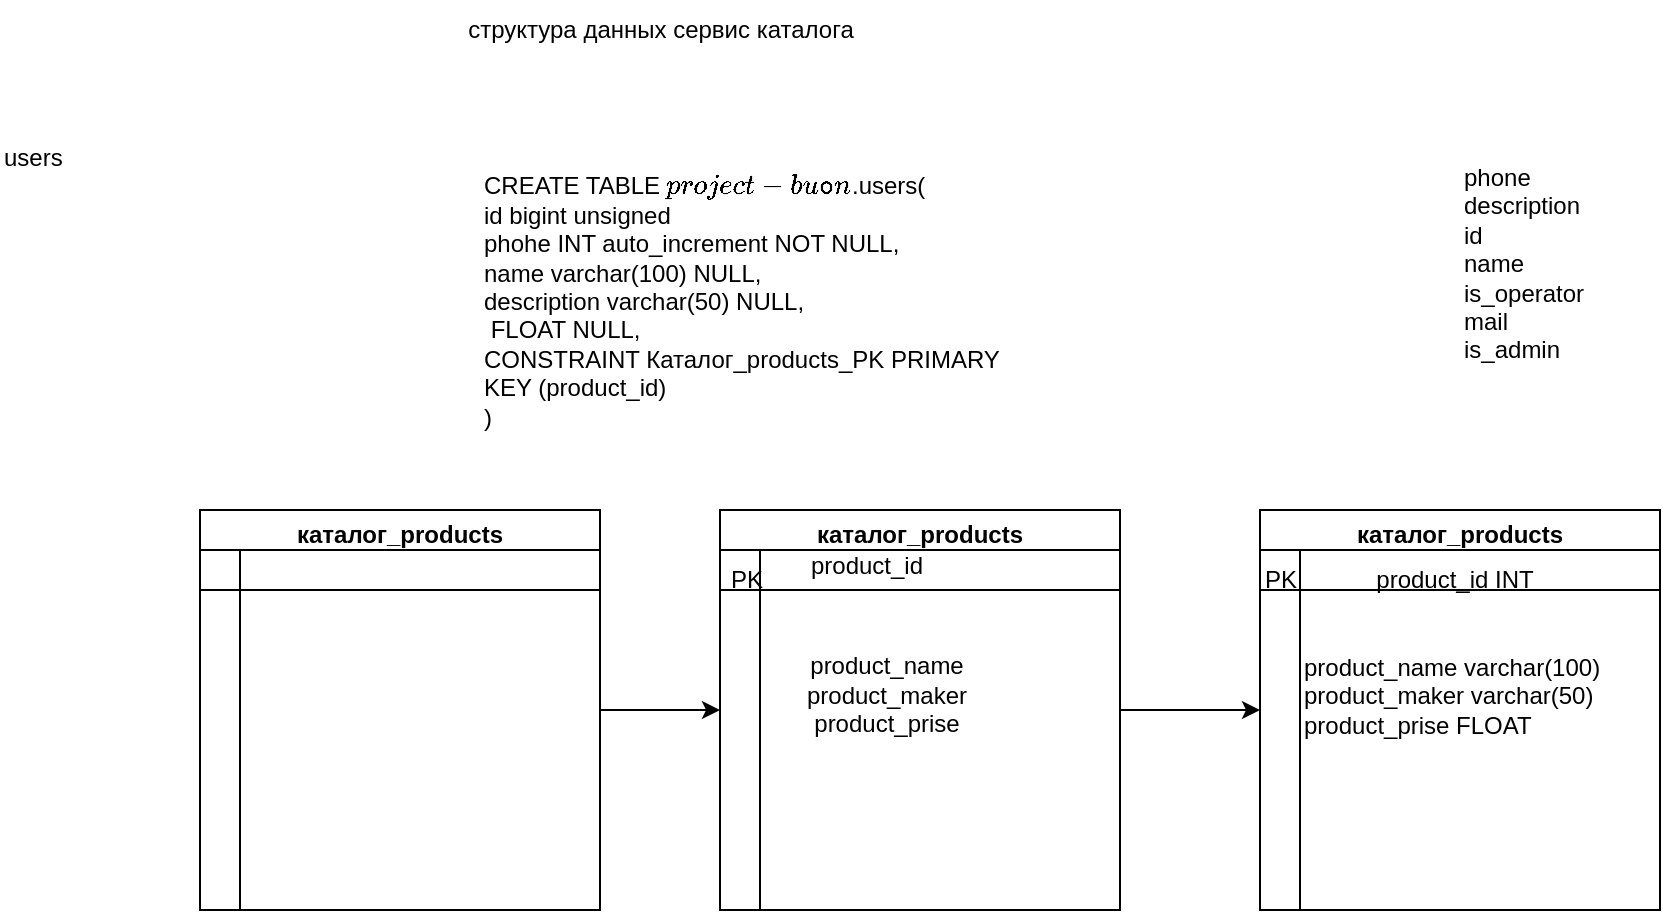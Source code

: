 <mxfile version="20.2.3" type="github">
  <diagram id="TUe_8FtLySUKbP1dFAhF" name="Страница 1">
    <mxGraphModel dx="1102" dy="569" grid="1" gridSize="10" guides="1" tooltips="1" connect="1" arrows="1" fold="1" page="1" pageScale="1" pageWidth="1654" pageHeight="2336" math="0" shadow="0">
      <root>
        <mxCell id="0" />
        <mxCell id="1" parent="0" />
        <mxCell id="FGjbquU8CtR7feWJE-FR-3" value="&lt;br&gt;&lt;div&gt;CREATE TABLE `project-button`.users(&lt;/div&gt;&lt;div&gt;&lt;span style=&quot;&quot;&gt;&lt;/span&gt;id bigint unsigned&lt;/div&gt;&lt;div&gt;phohe INT auto_increment NOT NULL,&lt;/div&gt;&lt;div&gt;name varchar(100) NULL,&lt;/div&gt;&lt;div&gt;description varchar(50) NULL,&lt;/div&gt;&lt;div&gt;&amp;nbsp;FLOAT NULL,&lt;/div&gt;&lt;div&gt;&lt;span style=&quot;&quot;&gt;	&lt;/span&gt;CONSTRAINT Каталог_products_PK PRIMARY KEY (product_id)&lt;/div&gt;)" style="text;whiteSpace=wrap;html=1;" vertex="1" parent="1">
          <mxGeometry x="340" y="70" width="260" height="150" as="geometry" />
        </mxCell>
        <mxCell id="FGjbquU8CtR7feWJE-FR-26" value="" style="endArrow=classic;html=1;rounded=0;entryX=0;entryY=0.5;entryDx=0;entryDy=0;" edge="1" parent="1">
          <mxGeometry width="50" height="50" relative="1" as="geometry">
            <mxPoint x="400" y="360" as="sourcePoint" />
            <mxPoint x="460" y="360" as="targetPoint" />
          </mxGeometry>
        </mxCell>
        <mxCell id="FGjbquU8CtR7feWJE-FR-32" value="" style="endArrow=classic;html=1;rounded=0;entryX=0;entryY=0.5;entryDx=0;entryDy=0;" edge="1" parent="1">
          <mxGeometry width="50" height="50" relative="1" as="geometry">
            <mxPoint x="660" y="360" as="sourcePoint" />
            <mxPoint x="730" y="360" as="targetPoint" />
          </mxGeometry>
        </mxCell>
        <mxCell id="FGjbquU8CtR7feWJE-FR-33" value="каталог_products" style="swimlane;" vertex="1" parent="1">
          <mxGeometry x="460" y="260" width="200" height="200" as="geometry" />
        </mxCell>
        <mxCell id="FGjbquU8CtR7feWJE-FR-35" value="" style="shape=internalStorage;whiteSpace=wrap;html=1;backgroundOutline=1;" vertex="1" parent="FGjbquU8CtR7feWJE-FR-33">
          <mxGeometry y="20" width="200" height="180" as="geometry" />
        </mxCell>
        <mxCell id="FGjbquU8CtR7feWJE-FR-10" value="PK" style="text;html=1;align=center;verticalAlign=middle;resizable=0;points=[];autosize=1;strokeColor=none;fillColor=none;" vertex="1" parent="FGjbquU8CtR7feWJE-FR-33">
          <mxGeometry x="-7" y="20" width="40" height="30" as="geometry" />
        </mxCell>
        <mxCell id="FGjbquU8CtR7feWJE-FR-11" value="&lt;br&gt;product_id" style="text;html=1;align=center;verticalAlign=middle;resizable=0;points=[];autosize=1;strokeColor=none;fillColor=none;" vertex="1" parent="FGjbquU8CtR7feWJE-FR-33">
          <mxGeometry x="33" width="80" height="40" as="geometry" />
        </mxCell>
        <mxCell id="FGjbquU8CtR7feWJE-FR-12" value="&lt;br style=&quot;text-align: left;&quot;&gt;&lt;span style=&quot;text-align: left;&quot;&gt;product_name&lt;/span&gt;&lt;br style=&quot;text-align: left;&quot;&gt;&lt;span style=&quot;text-align: left;&quot;&gt;product_maker&lt;br&gt;product_prise&lt;br&gt;&lt;/span&gt;" style="text;html=1;align=center;verticalAlign=middle;resizable=0;points=[];autosize=1;strokeColor=none;fillColor=none;" vertex="1" parent="FGjbquU8CtR7feWJE-FR-33">
          <mxGeometry x="33" y="50" width="100" height="70" as="geometry" />
        </mxCell>
        <mxCell id="FGjbquU8CtR7feWJE-FR-36" value="каталог_products" style="swimlane;" vertex="1" parent="1">
          <mxGeometry x="200" y="260" width="200" height="200" as="geometry" />
        </mxCell>
        <mxCell id="FGjbquU8CtR7feWJE-FR-37" value="" style="shape=internalStorage;whiteSpace=wrap;html=1;backgroundOutline=1;" vertex="1" parent="FGjbquU8CtR7feWJE-FR-36">
          <mxGeometry y="20" width="200" height="180" as="geometry" />
        </mxCell>
        <mxCell id="FGjbquU8CtR7feWJE-FR-41" value="каталог_products" style="swimlane;" vertex="1" parent="1">
          <mxGeometry x="730" y="260" width="200" height="200" as="geometry" />
        </mxCell>
        <mxCell id="FGjbquU8CtR7feWJE-FR-42" value="" style="shape=internalStorage;whiteSpace=wrap;html=1;backgroundOutline=1;" vertex="1" parent="FGjbquU8CtR7feWJE-FR-41">
          <mxGeometry y="20" width="200" height="180" as="geometry" />
        </mxCell>
        <mxCell id="FGjbquU8CtR7feWJE-FR-31" value="product_name varchar(100)&lt;br&gt;product_maker varchar(50)&amp;nbsp;&lt;br&gt;product_prise FLOAT&amp;nbsp;" style="text;whiteSpace=wrap;html=1;" vertex="1" parent="FGjbquU8CtR7feWJE-FR-41">
          <mxGeometry x="20" y="65" width="180" height="70" as="geometry" />
        </mxCell>
        <mxCell id="FGjbquU8CtR7feWJE-FR-27" value="product_id INT" style="text;html=1;align=center;verticalAlign=middle;resizable=0;points=[];autosize=1;strokeColor=none;fillColor=none;" vertex="1" parent="FGjbquU8CtR7feWJE-FR-41">
          <mxGeometry x="47" y="20" width="100" height="30" as="geometry" />
        </mxCell>
        <mxCell id="FGjbquU8CtR7feWJE-FR-30" value="PK" style="text;html=1;align=center;verticalAlign=middle;resizable=0;points=[];autosize=1;strokeColor=none;fillColor=none;" vertex="1" parent="FGjbquU8CtR7feWJE-FR-41">
          <mxGeometry x="-10" y="20" width="40" height="30" as="geometry" />
        </mxCell>
        <mxCell id="FGjbquU8CtR7feWJE-FR-43" value="структура данных сервис каталога" style="text;html=1;align=center;verticalAlign=middle;resizable=0;points=[];autosize=1;strokeColor=none;fillColor=none;" vertex="1" parent="1">
          <mxGeometry x="320" y="5" width="220" height="30" as="geometry" />
        </mxCell>
        <mxCell id="FGjbquU8CtR7feWJE-FR-44" value="phone&#xa;description&#xa;id&#xa;name&#xa;is_operator&#xa;mail&#xa;is_admin" style="text;whiteSpace=wrap;html=1;" vertex="1" parent="1">
          <mxGeometry x="830" y="80" width="90" height="120" as="geometry" />
        </mxCell>
        <mxCell id="FGjbquU8CtR7feWJE-FR-45" value="users" style="text;whiteSpace=wrap;html=1;" vertex="1" parent="1">
          <mxGeometry x="100" y="70" width="80" height="40" as="geometry" />
        </mxCell>
      </root>
    </mxGraphModel>
  </diagram>
</mxfile>
